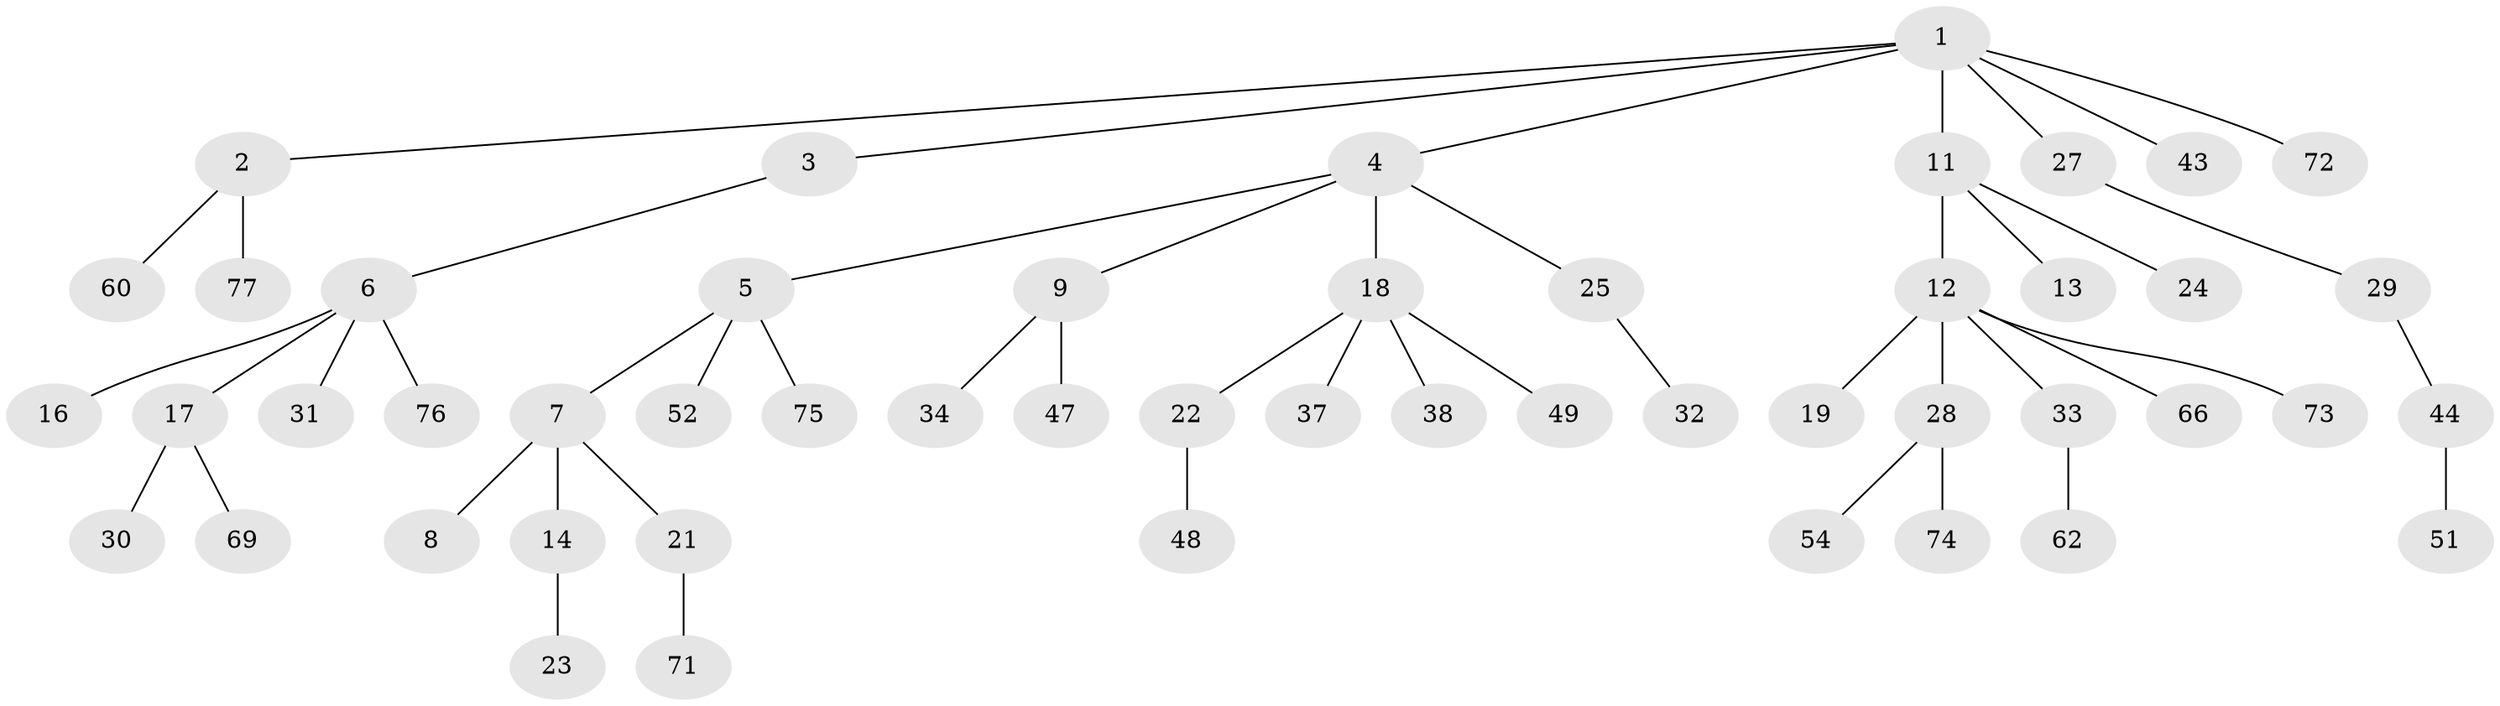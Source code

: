 // original degree distribution, {5: 0.05194805194805195, 2: 0.22077922077922077, 4: 0.06493506493506493, 3: 0.14285714285714285, 1: 0.5064935064935064, 6: 0.012987012987012988}
// Generated by graph-tools (version 1.1) at 2025/42/03/06/25 10:42:06]
// undirected, 51 vertices, 50 edges
graph export_dot {
graph [start="1"]
  node [color=gray90,style=filled];
  1 [super="+10"];
  2 [super="+58"];
  3;
  4 [super="+20"];
  5 [super="+61"];
  6 [super="+15"];
  7 [super="+45"];
  8;
  9 [super="+53"];
  11 [super="+64"];
  12 [super="+39"];
  13;
  14;
  16;
  17 [super="+36"];
  18 [super="+26"];
  19 [super="+70"];
  21 [super="+59"];
  22 [super="+40"];
  23 [super="+63"];
  24 [super="+41"];
  25 [super="+67"];
  27 [super="+56"];
  28 [super="+42"];
  29;
  30;
  31 [super="+50"];
  32;
  33 [super="+35"];
  34 [super="+57"];
  37 [super="+46"];
  38 [super="+65"];
  43;
  44 [super="+55"];
  47;
  48;
  49;
  51 [super="+68"];
  52;
  54;
  60;
  62;
  66;
  69;
  71;
  72;
  73;
  74;
  75;
  76;
  77;
  1 -- 2;
  1 -- 3;
  1 -- 4;
  1 -- 27;
  1 -- 72;
  1 -- 43;
  1 -- 11;
  2 -- 60;
  2 -- 77;
  3 -- 6;
  4 -- 5;
  4 -- 9;
  4 -- 18;
  4 -- 25;
  5 -- 7;
  5 -- 52;
  5 -- 75;
  6 -- 17;
  6 -- 16;
  6 -- 76;
  6 -- 31;
  7 -- 8;
  7 -- 14;
  7 -- 21;
  9 -- 34;
  9 -- 47;
  11 -- 12;
  11 -- 13;
  11 -- 24;
  12 -- 19;
  12 -- 28;
  12 -- 33;
  12 -- 66;
  12 -- 73;
  14 -- 23;
  17 -- 30;
  17 -- 69;
  18 -- 22;
  18 -- 37;
  18 -- 49;
  18 -- 38;
  21 -- 71;
  22 -- 48;
  25 -- 32;
  27 -- 29;
  28 -- 74;
  28 -- 54;
  29 -- 44;
  33 -- 62;
  44 -- 51;
}

